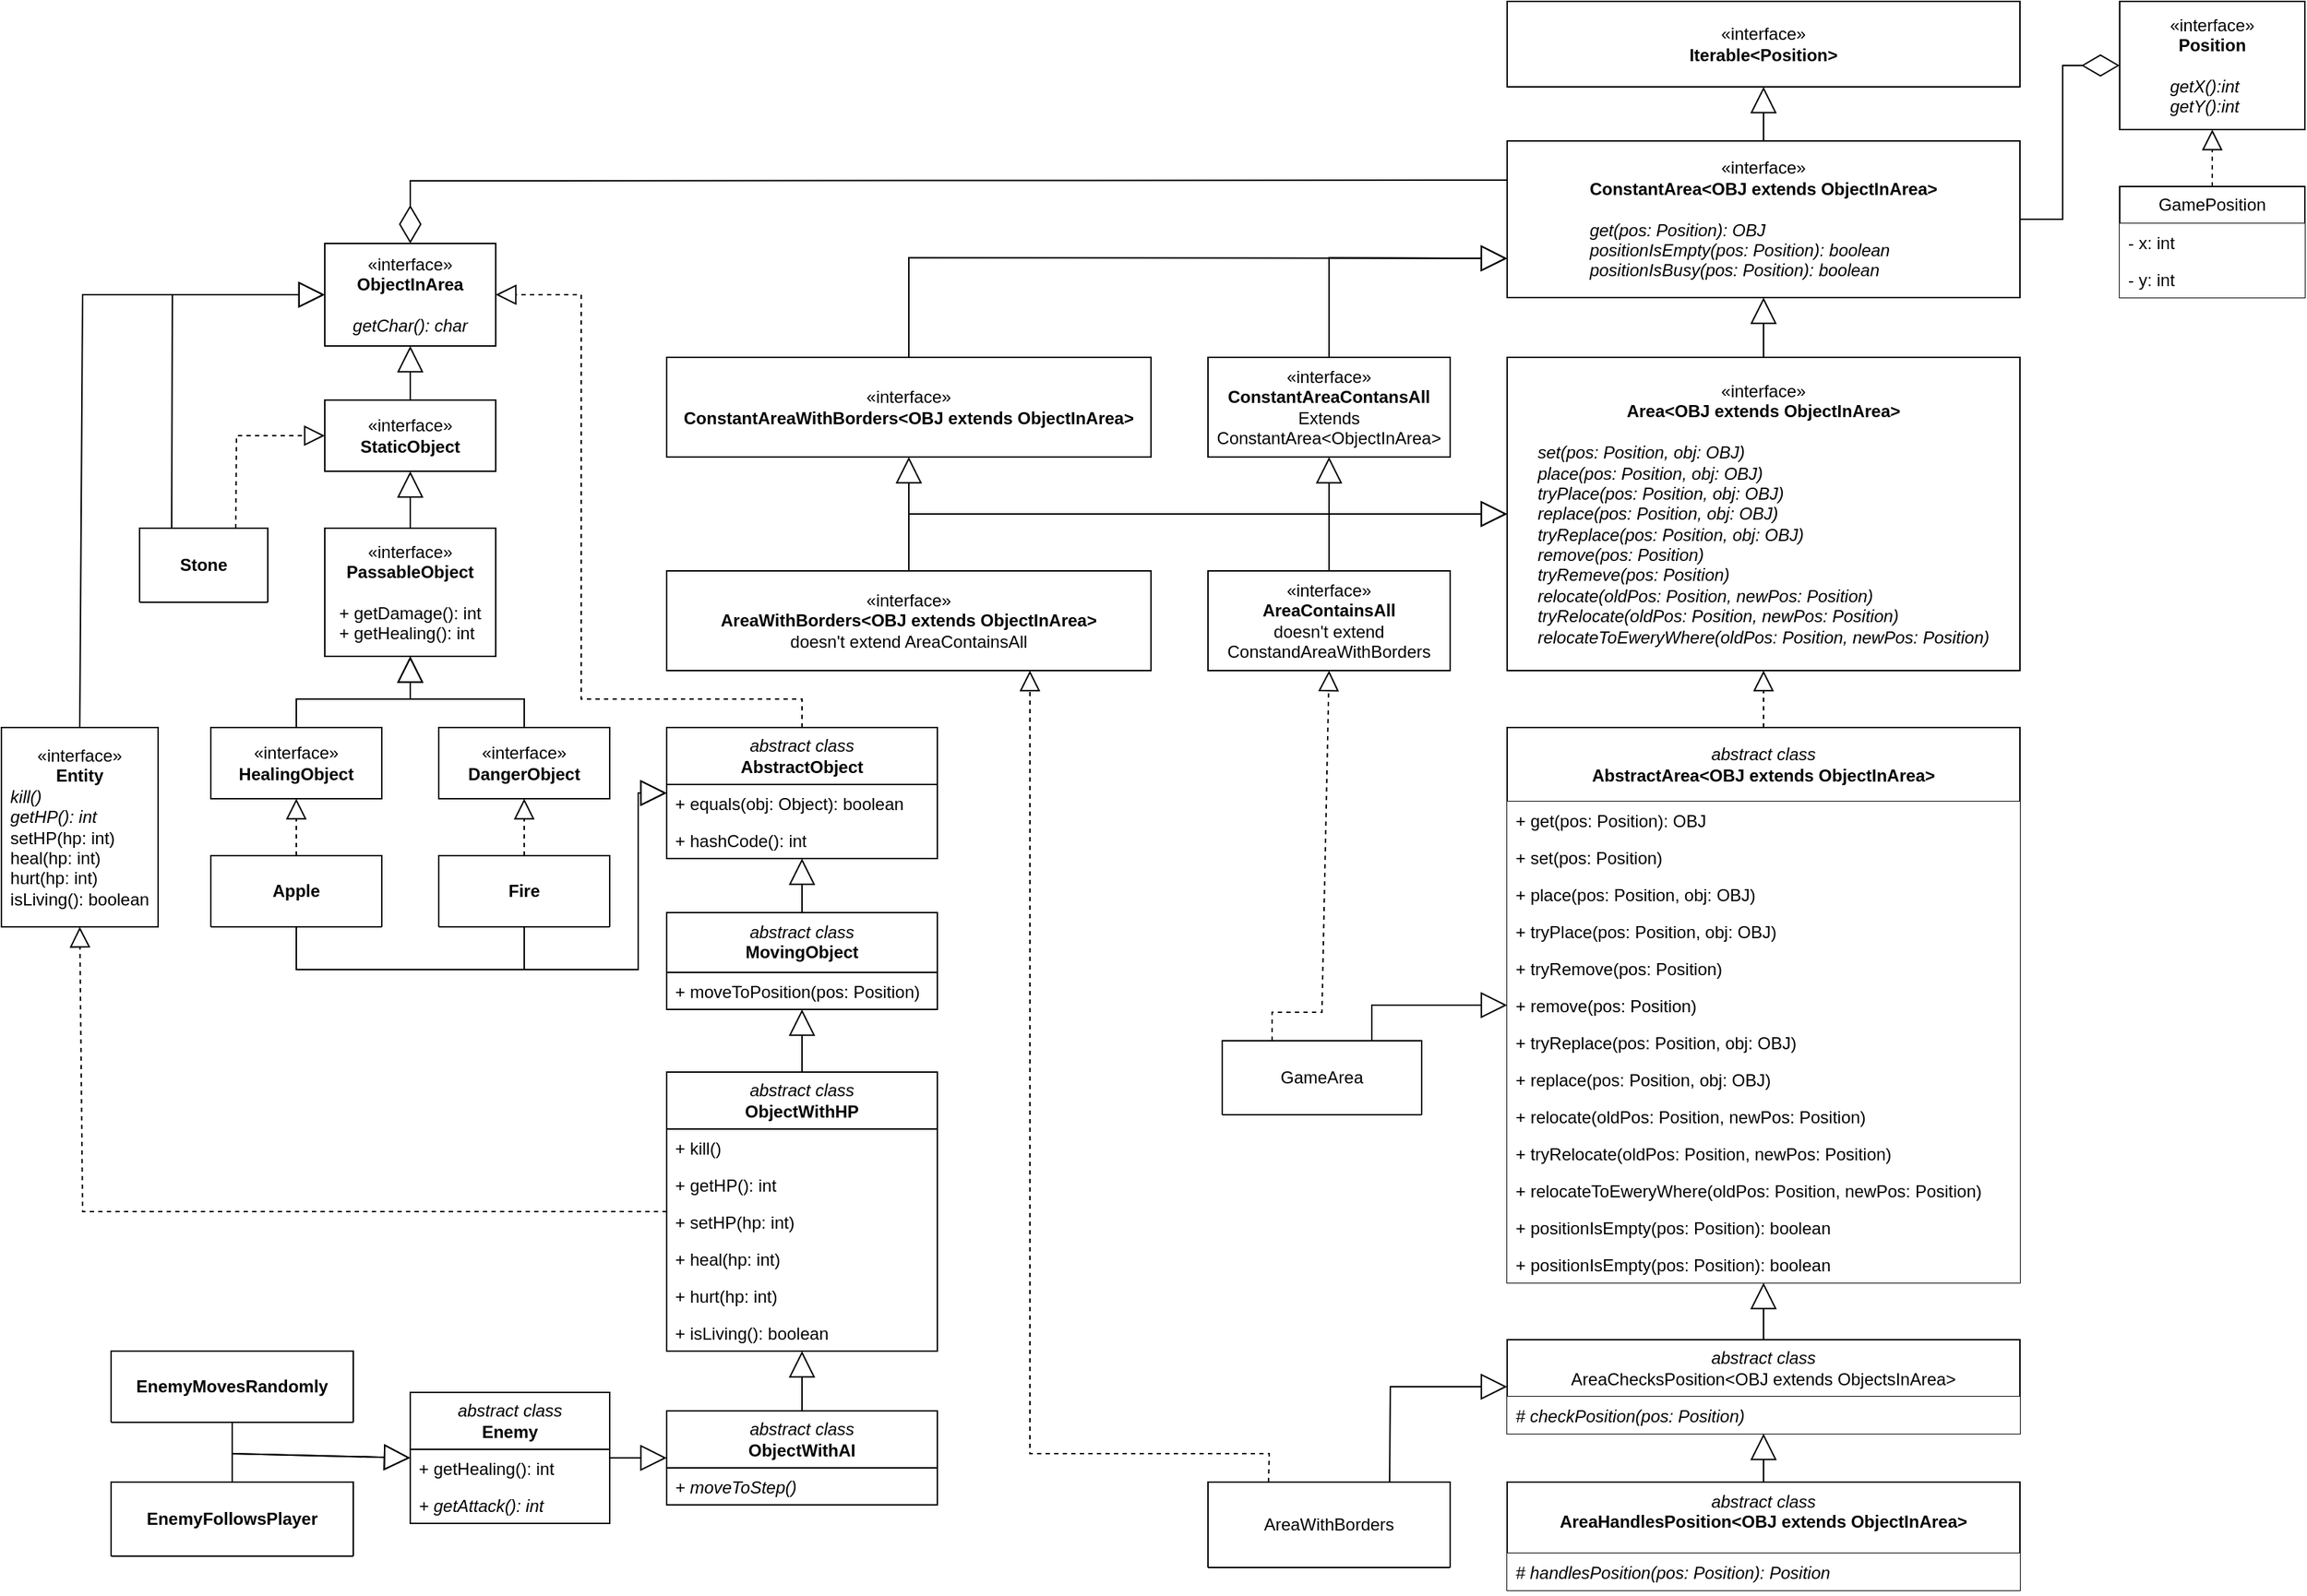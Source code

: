 <mxfile version="24.2.7" type="device">
  <diagram id="C5RBs43oDa-KdzZeNtuy" name="Page-1">
    <mxGraphModel dx="2765" dy="1122" grid="1" gridSize="10" guides="1" tooltips="1" connect="1" arrows="1" fold="1" page="1" pageScale="1" pageWidth="827" pageHeight="1169" math="0" shadow="0">
      <root>
        <mxCell id="WIyWlLk6GJQsqaUBKTNV-0" />
        <mxCell id="WIyWlLk6GJQsqaUBKTNV-1" parent="WIyWlLk6GJQsqaUBKTNV-0" />
        <mxCell id="hQngMnyWvIp1G6kRzxm6-0" value="«interface»&lt;br&gt;&lt;b&gt;Iterable&amp;lt;Position&lt;/b&gt;&lt;b style=&quot;background-color: initial;&quot;&gt;&amp;gt;&lt;/b&gt;" style="html=1;whiteSpace=wrap;rounded=0;glass=0;shadow=0;" parent="WIyWlLk6GJQsqaUBKTNV-1" vertex="1">
          <mxGeometry x="230" y="40" width="360" height="60" as="geometry" />
        </mxCell>
        <mxCell id="hQngMnyWvIp1G6kRzxm6-1" value="«interface»&lt;br&gt;&lt;b&gt;Position&lt;/b&gt;&lt;div&gt;&lt;i style=&quot;&quot;&gt;&lt;br&gt;&lt;/i&gt;&lt;div style=&quot;text-align: left;&quot;&gt;&lt;i&gt;getX():int&lt;/i&gt;&lt;/div&gt;&lt;div style=&quot;text-align: left;&quot;&gt;&lt;i&gt;getY():int&lt;/i&gt;&lt;/div&gt;&lt;/div&gt;" style="html=1;whiteSpace=wrap;" parent="WIyWlLk6GJQsqaUBKTNV-1" vertex="1">
          <mxGeometry x="660" y="40" width="130" height="90" as="geometry" />
        </mxCell>
        <mxCell id="hQngMnyWvIp1G6kRzxm6-3" value="«interface»&lt;br&gt;&lt;b&gt;ConstantArea&amp;lt;OBJ extends ObjectInArea&lt;/b&gt;&lt;b style=&quot;background-color: initial;&quot;&gt;&amp;gt;&lt;/b&gt;&lt;div&gt;&lt;b style=&quot;background-color: initial;&quot;&gt;&lt;br&gt;&lt;/b&gt;&lt;/div&gt;&lt;div style=&quot;text-align: left;&quot;&gt;&lt;span style=&quot;background-color: initial;&quot;&gt;&lt;i&gt;get(pos: Position): OBJ&lt;/i&gt;&lt;/span&gt;&lt;/div&gt;&lt;div style=&quot;text-align: left;&quot;&gt;&lt;span style=&quot;background-color: initial;&quot;&gt;&lt;i&gt;positionIsEmpty(pos: Position): boolean&lt;/i&gt;&lt;/span&gt;&lt;/div&gt;&lt;div style=&quot;text-align: left;&quot;&gt;&lt;span style=&quot;background-color: initial;&quot;&gt;&lt;i&gt;positionIsBusy(pos: Position): boolean&lt;/i&gt;&lt;/span&gt;&lt;br&gt;&lt;/div&gt;" style="html=1;whiteSpace=wrap;" parent="WIyWlLk6GJQsqaUBKTNV-1" vertex="1">
          <mxGeometry x="230" y="138" width="360" height="110" as="geometry" />
        </mxCell>
        <mxCell id="A1epkwrw8lpJpmuVomXl-7" value="" style="endArrow=block;endSize=16;endFill=0;html=1;rounded=0;entryX=0.5;entryY=1;entryDx=0;entryDy=0;exitX=0.5;exitY=0;exitDx=0;exitDy=0;" parent="WIyWlLk6GJQsqaUBKTNV-1" source="hQngMnyWvIp1G6kRzxm6-3" target="hQngMnyWvIp1G6kRzxm6-0" edge="1">
          <mxGeometry x="1" y="-726" width="160" relative="1" as="geometry">
            <mxPoint x="40" y="320" as="sourcePoint" />
            <mxPoint x="200" y="320" as="targetPoint" />
            <mxPoint x="-16" y="-150" as="offset" />
          </mxGeometry>
        </mxCell>
        <mxCell id="A1epkwrw8lpJpmuVomXl-10" value="" style="ellipse;whiteSpace=wrap;html=1;align=center;aspect=fixed;fillColor=none;strokeColor=none;resizable=0;perimeter=centerPerimeter;rotatable=0;allowArrows=0;points=[];outlineConnect=1;" parent="WIyWlLk6GJQsqaUBKTNV-1" vertex="1">
          <mxGeometry x="500" y="460" width="10" height="10" as="geometry" />
        </mxCell>
        <mxCell id="wfJNQ36MljdzJrXeHkmz-4" value="«interface»&lt;br&gt;&lt;b&gt;Area&amp;lt;OBJ extends ObjectInArea&amp;gt;&lt;/b&gt;&lt;div&gt;&lt;i&gt;&lt;br&gt;&lt;/i&gt;&lt;/div&gt;&lt;div style=&quot;text-align: left;&quot;&gt;&lt;i&gt;set(pos: Position, obj: OBJ)&lt;/i&gt;&lt;/div&gt;&lt;div style=&quot;text-align: left;&quot;&gt;&lt;i&gt;place(pos: Position, obj: OBJ)&lt;/i&gt;&lt;/div&gt;&lt;div style=&quot;text-align: left;&quot;&gt;&lt;i&gt;tryPlace(pos: Position, obj: OBJ)&lt;/i&gt;&lt;/div&gt;&lt;div style=&quot;text-align: left;&quot;&gt;&lt;i&gt;replace(pos: Position, obj: OBJ)&lt;/i&gt;&lt;/div&gt;&lt;div style=&quot;text-align: left;&quot;&gt;&lt;i&gt;tryReplace(pos: Position, obj: OBJ)&lt;/i&gt;&lt;/div&gt;&lt;div style=&quot;text-align: left;&quot;&gt;&lt;i&gt;remove(pos: Position)&lt;/i&gt;&lt;/div&gt;&lt;div style=&quot;text-align: left;&quot;&gt;&lt;i&gt;tryRemeve(pos: Position)&lt;/i&gt;&lt;/div&gt;&lt;div style=&quot;text-align: left;&quot;&gt;&lt;i&gt;relocate(oldPos: Position, newPos: Position)&lt;/i&gt;&lt;/div&gt;&lt;div style=&quot;text-align: left;&quot;&gt;&lt;i&gt;tryRelocate(oldPos: Position, newPos: Position)&lt;/i&gt;&lt;/div&gt;&lt;div style=&quot;text-align: left;&quot;&gt;&lt;i&gt;relocateToEweryWhere(oldPos: Position, newPos: Position)&lt;/i&gt;&lt;/div&gt;" style="html=1;whiteSpace=wrap;" parent="WIyWlLk6GJQsqaUBKTNV-1" vertex="1">
          <mxGeometry x="230" y="290" width="360" height="220" as="geometry" />
        </mxCell>
        <mxCell id="wfJNQ36MljdzJrXeHkmz-8" value="" style="endArrow=block;endSize=16;endFill=0;html=1;rounded=0;entryX=0.5;entryY=1;entryDx=0;entryDy=0;exitX=0.5;exitY=0;exitDx=0;exitDy=0;" parent="WIyWlLk6GJQsqaUBKTNV-1" source="wfJNQ36MljdzJrXeHkmz-4" target="hQngMnyWvIp1G6kRzxm6-3" edge="1">
          <mxGeometry x="-0.125" y="70" width="160" relative="1" as="geometry">
            <mxPoint x="390" y="240" as="sourcePoint" />
            <mxPoint x="650" y="260" as="targetPoint" />
            <Array as="points" />
            <mxPoint as="offset" />
          </mxGeometry>
        </mxCell>
        <mxCell id="wfJNQ36MljdzJrXeHkmz-26" value="&lt;div&gt;&lt;i&gt;abstract class&lt;/i&gt;&lt;/div&gt;&lt;b&gt;AbstractArea&amp;lt;OBJ extends ObjectInArea&amp;gt;&lt;/b&gt;" style="swimlane;fontStyle=0;childLayout=stackLayout;horizontal=1;startSize=52;fillColor=default;horizontalStack=0;resizeParent=1;resizeParentMax=0;resizeLast=0;collapsible=1;marginBottom=0;whiteSpace=wrap;html=1;" parent="WIyWlLk6GJQsqaUBKTNV-1" vertex="1">
          <mxGeometry x="230" y="550" width="360" height="390" as="geometry">
            <mxRectangle x="40" y="540" width="280" height="30" as="alternateBounds" />
          </mxGeometry>
        </mxCell>
        <mxCell id="-R_YljXbn4gXeZBOSj7D-22" value="+ get(pos: Position): OBJ" style="text;strokeColor=none;fillColor=default;align=left;verticalAlign=top;spacingLeft=4;spacingRight=4;overflow=hidden;rotatable=0;points=[[0,0.5],[1,0.5]];portConstraint=eastwest;whiteSpace=wrap;html=1;" parent="wfJNQ36MljdzJrXeHkmz-26" vertex="1">
          <mxGeometry y="52" width="360" height="26" as="geometry" />
        </mxCell>
        <mxCell id="-R_YljXbn4gXeZBOSj7D-19" value="+ set(pos: Position)" style="text;strokeColor=none;fillColor=default;align=left;verticalAlign=top;spacingLeft=4;spacingRight=4;overflow=hidden;rotatable=0;points=[[0,0.5],[1,0.5]];portConstraint=eastwest;whiteSpace=wrap;html=1;" parent="wfJNQ36MljdzJrXeHkmz-26" vertex="1">
          <mxGeometry y="78" width="360" height="26" as="geometry" />
        </mxCell>
        <mxCell id="-R_YljXbn4gXeZBOSj7D-18" value="+ place(pos: Position, obj: OBJ)" style="text;strokeColor=none;fillColor=default;align=left;verticalAlign=top;spacingLeft=4;spacingRight=4;overflow=hidden;rotatable=0;points=[[0,0.5],[1,0.5]];portConstraint=eastwest;whiteSpace=wrap;html=1;" parent="wfJNQ36MljdzJrXeHkmz-26" vertex="1">
          <mxGeometry y="104" width="360" height="26" as="geometry" />
        </mxCell>
        <mxCell id="-R_YljXbn4gXeZBOSj7D-17" value="+ tryPlace(pos: Position, obj: OBJ)" style="text;strokeColor=none;fillColor=default;align=left;verticalAlign=top;spacingLeft=4;spacingRight=4;overflow=hidden;rotatable=0;points=[[0,0.5],[1,0.5]];portConstraint=eastwest;whiteSpace=wrap;html=1;" parent="wfJNQ36MljdzJrXeHkmz-26" vertex="1">
          <mxGeometry y="130" width="360" height="26" as="geometry" />
        </mxCell>
        <mxCell id="-R_YljXbn4gXeZBOSj7D-13" value="+ tryRemove(pos: Position)" style="text;strokeColor=none;fillColor=default;align=left;verticalAlign=top;spacingLeft=4;spacingRight=4;overflow=hidden;rotatable=0;points=[[0,0.5],[1,0.5]];portConstraint=eastwest;whiteSpace=wrap;html=1;" parent="wfJNQ36MljdzJrXeHkmz-26" vertex="1">
          <mxGeometry y="156" width="360" height="26" as="geometry" />
        </mxCell>
        <mxCell id="-R_YljXbn4gXeZBOSj7D-14" value="+ remove(pos: Position)" style="text;strokeColor=none;fillColor=default;align=left;verticalAlign=top;spacingLeft=4;spacingRight=4;overflow=hidden;rotatable=0;points=[[0,0.5],[1,0.5]];portConstraint=eastwest;whiteSpace=wrap;html=1;" parent="wfJNQ36MljdzJrXeHkmz-26" vertex="1">
          <mxGeometry y="182" width="360" height="26" as="geometry" />
        </mxCell>
        <mxCell id="-R_YljXbn4gXeZBOSj7D-15" value="+ tryReplace(pos: Position, obj: OBJ)" style="text;strokeColor=none;fillColor=default;align=left;verticalAlign=top;spacingLeft=4;spacingRight=4;overflow=hidden;rotatable=0;points=[[0,0.5],[1,0.5]];portConstraint=eastwest;whiteSpace=wrap;html=1;" parent="wfJNQ36MljdzJrXeHkmz-26" vertex="1">
          <mxGeometry y="208" width="360" height="26" as="geometry" />
        </mxCell>
        <mxCell id="-R_YljXbn4gXeZBOSj7D-16" value="+ replace(pos: Position, obj: OBJ)" style="text;strokeColor=none;fillColor=default;align=left;verticalAlign=top;spacingLeft=4;spacingRight=4;overflow=hidden;rotatable=0;points=[[0,0.5],[1,0.5]];portConstraint=eastwest;whiteSpace=wrap;html=1;" parent="wfJNQ36MljdzJrXeHkmz-26" vertex="1">
          <mxGeometry y="234" width="360" height="26" as="geometry" />
        </mxCell>
        <mxCell id="-R_YljXbn4gXeZBOSj7D-2" value="+ relocate(oldPos: Position, newPos: Position)" style="text;strokeColor=none;fillColor=default;align=left;verticalAlign=top;spacingLeft=4;spacingRight=4;overflow=hidden;rotatable=0;points=[[0,0.5],[1,0.5]];portConstraint=eastwest;whiteSpace=wrap;html=1;" parent="wfJNQ36MljdzJrXeHkmz-26" vertex="1">
          <mxGeometry y="260" width="360" height="26" as="geometry" />
        </mxCell>
        <mxCell id="-R_YljXbn4gXeZBOSj7D-11" value="+ tryRelocate(oldPos: Position, newPos: Position)" style="text;strokeColor=none;fillColor=default;align=left;verticalAlign=top;spacingLeft=4;spacingRight=4;overflow=hidden;rotatable=0;points=[[0,0.5],[1,0.5]];portConstraint=eastwest;whiteSpace=wrap;html=1;" parent="wfJNQ36MljdzJrXeHkmz-26" vertex="1">
          <mxGeometry y="286" width="360" height="26" as="geometry" />
        </mxCell>
        <mxCell id="-R_YljXbn4gXeZBOSj7D-12" value="+ relocateToEweryWhere(oldPos: Position, newPos: Position)" style="text;strokeColor=none;fillColor=default;align=left;verticalAlign=top;spacingLeft=4;spacingRight=4;overflow=hidden;rotatable=0;points=[[0,0.5],[1,0.5]];portConstraint=eastwest;whiteSpace=wrap;html=1;" parent="wfJNQ36MljdzJrXeHkmz-26" vertex="1">
          <mxGeometry y="312" width="360" height="26" as="geometry" />
        </mxCell>
        <mxCell id="-R_YljXbn4gXeZBOSj7D-20" value="+ positionIsEmpty(pos: Position): boolean" style="text;strokeColor=none;fillColor=default;align=left;verticalAlign=top;spacingLeft=4;spacingRight=4;overflow=hidden;rotatable=0;points=[[0,0.5],[1,0.5]];portConstraint=eastwest;whiteSpace=wrap;html=1;" parent="wfJNQ36MljdzJrXeHkmz-26" vertex="1">
          <mxGeometry y="338" width="360" height="26" as="geometry" />
        </mxCell>
        <mxCell id="-R_YljXbn4gXeZBOSj7D-21" value="+ positionIsEmpty(pos: Position): boolean" style="text;strokeColor=none;fillColor=default;align=left;verticalAlign=top;spacingLeft=4;spacingRight=4;overflow=hidden;rotatable=0;points=[[0,0.5],[1,0.5]];portConstraint=eastwest;whiteSpace=wrap;html=1;" parent="wfJNQ36MljdzJrXeHkmz-26" vertex="1">
          <mxGeometry y="364" width="360" height="26" as="geometry" />
        </mxCell>
        <mxCell id="wfJNQ36MljdzJrXeHkmz-30" value="" style="endArrow=block;dashed=1;endFill=0;endSize=12;html=1;rounded=0;exitX=0.5;exitY=0;exitDx=0;exitDy=0;" parent="WIyWlLk6GJQsqaUBKTNV-1" source="wfJNQ36MljdzJrXeHkmz-26" target="wfJNQ36MljdzJrXeHkmz-4" edge="1">
          <mxGeometry width="160" relative="1" as="geometry">
            <mxPoint x="480" y="430" as="sourcePoint" />
            <mxPoint x="640" y="430" as="targetPoint" />
          </mxGeometry>
        </mxCell>
        <mxCell id="wfJNQ36MljdzJrXeHkmz-38" value="GamePosition" style="swimlane;fontStyle=0;childLayout=stackLayout;horizontal=1;startSize=26;fillColor=default;horizontalStack=0;resizeParent=1;resizeParentMax=0;resizeLast=0;collapsible=1;marginBottom=0;whiteSpace=wrap;html=1;" parent="WIyWlLk6GJQsqaUBKTNV-1" vertex="1">
          <mxGeometry x="660" y="170" width="130" height="78" as="geometry">
            <mxRectangle x="660" y="170" width="120" height="30" as="alternateBounds" />
          </mxGeometry>
        </mxCell>
        <mxCell id="wfJNQ36MljdzJrXeHkmz-39" value="- x: int" style="text;strokeColor=none;fillColor=default;align=left;verticalAlign=top;spacingLeft=4;spacingRight=4;overflow=hidden;rotatable=0;points=[[0,0.5],[1,0.5]];portConstraint=eastwest;whiteSpace=wrap;html=1;" parent="wfJNQ36MljdzJrXeHkmz-38" vertex="1">
          <mxGeometry y="26" width="130" height="26" as="geometry" />
        </mxCell>
        <mxCell id="wfJNQ36MljdzJrXeHkmz-40" value="- y: int" style="text;strokeColor=none;fillColor=default;align=left;verticalAlign=top;spacingLeft=4;spacingRight=4;overflow=hidden;rotatable=0;points=[[0,0.5],[1,0.5]];portConstraint=eastwest;whiteSpace=wrap;html=1;" parent="wfJNQ36MljdzJrXeHkmz-38" vertex="1">
          <mxGeometry y="52" width="130" height="26" as="geometry" />
        </mxCell>
        <mxCell id="wfJNQ36MljdzJrXeHkmz-42" value="" style="endArrow=block;dashed=1;endFill=0;endSize=12;html=1;rounded=0;entryX=0.5;entryY=1;entryDx=0;entryDy=0;exitX=0.5;exitY=0;exitDx=0;exitDy=0;" parent="WIyWlLk6GJQsqaUBKTNV-1" source="wfJNQ36MljdzJrXeHkmz-38" target="hQngMnyWvIp1G6kRzxm6-1" edge="1">
          <mxGeometry width="160" relative="1" as="geometry">
            <mxPoint x="480" y="330" as="sourcePoint" />
            <mxPoint x="640" y="320" as="targetPoint" />
          </mxGeometry>
        </mxCell>
        <mxCell id="wfJNQ36MljdzJrXeHkmz-43" value="«interface»&lt;br&gt;&lt;b&gt;ConstantAreaContansAll&lt;/b&gt;&lt;div&gt;Extends ConstantArea&amp;lt;ObjectInArea&amp;gt;&lt;/div&gt;" style="html=1;whiteSpace=wrap;" parent="WIyWlLk6GJQsqaUBKTNV-1" vertex="1">
          <mxGeometry x="20" y="290" width="170" height="70" as="geometry" />
        </mxCell>
        <mxCell id="wfJNQ36MljdzJrXeHkmz-44" value="" style="endArrow=block;endSize=16;endFill=0;html=1;rounded=0;exitX=0.5;exitY=0;exitDx=0;exitDy=0;entryX=0;entryY=0.75;entryDx=0;entryDy=0;" parent="WIyWlLk6GJQsqaUBKTNV-1" source="wfJNQ36MljdzJrXeHkmz-43" target="hQngMnyWvIp1G6kRzxm6-3" edge="1">
          <mxGeometry x="-1" y="-50" width="160" relative="1" as="geometry">
            <mxPoint x="160" y="350" as="sourcePoint" />
            <mxPoint x="320" y="350" as="targetPoint" />
            <Array as="points">
              <mxPoint x="105" y="220" />
            </Array>
            <mxPoint as="offset" />
          </mxGeometry>
        </mxCell>
        <mxCell id="wfJNQ36MljdzJrXeHkmz-47" value="«interface»&lt;br&gt;&lt;b&gt;AreaContainsAll&lt;/b&gt;&lt;div&gt;doesn&#39;t extend ConstandAreaWithBorders&lt;/div&gt;" style="html=1;whiteSpace=wrap;" parent="WIyWlLk6GJQsqaUBKTNV-1" vertex="1">
          <mxGeometry x="20" y="440" width="170" height="70" as="geometry" />
        </mxCell>
        <mxCell id="wfJNQ36MljdzJrXeHkmz-52" value="" style="endArrow=block;endSize=16;endFill=0;html=1;rounded=0;exitX=0.5;exitY=0;exitDx=0;exitDy=0;entryX=0.5;entryY=1;entryDx=0;entryDy=0;" parent="WIyWlLk6GJQsqaUBKTNV-1" source="wfJNQ36MljdzJrXeHkmz-47" target="wfJNQ36MljdzJrXeHkmz-43" edge="1">
          <mxGeometry width="160" relative="1" as="geometry">
            <mxPoint x="160" y="270" as="sourcePoint" />
            <mxPoint x="320" y="270" as="targetPoint" />
          </mxGeometry>
        </mxCell>
        <mxCell id="fP4wYTiddwTJmMedV525-0" value="«interface»&lt;div&gt;&lt;b&gt;ConstantAreaWithBorders&amp;lt;OBJ extends ObjectInArea&amp;gt;&lt;/b&gt;&lt;/div&gt;" style="html=1;whiteSpace=wrap;" parent="WIyWlLk6GJQsqaUBKTNV-1" vertex="1">
          <mxGeometry x="-360" y="290" width="340" height="70" as="geometry" />
        </mxCell>
        <mxCell id="fP4wYTiddwTJmMedV525-1" value="«interface»&lt;br&gt;&lt;b&gt;AreaWithBorders&amp;lt;OBJ extends ObjectInArea&amp;gt;&lt;/b&gt;&lt;div&gt;doesn&#39;t extend AreaContainsAll&lt;/div&gt;" style="html=1;whiteSpace=wrap;" parent="WIyWlLk6GJQsqaUBKTNV-1" vertex="1">
          <mxGeometry x="-360" y="440" width="340" height="70" as="geometry" />
        </mxCell>
        <mxCell id="fP4wYTiddwTJmMedV525-2" value="" style="endArrow=block;endSize=16;endFill=0;html=1;rounded=0;exitX=0.5;exitY=0;exitDx=0;exitDy=0;entryX=0;entryY=0.75;entryDx=0;entryDy=0;" parent="WIyWlLk6GJQsqaUBKTNV-1" source="fP4wYTiddwTJmMedV525-0" target="hQngMnyWvIp1G6kRzxm6-3" edge="1">
          <mxGeometry width="160" relative="1" as="geometry">
            <mxPoint x="-120" y="220" as="sourcePoint" />
            <mxPoint x="90" y="160" as="targetPoint" />
            <Array as="points">
              <mxPoint x="-190" y="220" />
            </Array>
          </mxGeometry>
        </mxCell>
        <mxCell id="fP4wYTiddwTJmMedV525-4" value="" style="endArrow=block;endSize=16;endFill=0;html=1;rounded=0;exitX=0.5;exitY=0;exitDx=0;exitDy=0;entryX=0.5;entryY=1;entryDx=0;entryDy=0;" parent="WIyWlLk6GJQsqaUBKTNV-1" source="fP4wYTiddwTJmMedV525-1" target="fP4wYTiddwTJmMedV525-0" edge="1">
          <mxGeometry width="160" relative="1" as="geometry">
            <mxPoint x="-50" y="470" as="sourcePoint" />
            <mxPoint x="110" y="470" as="targetPoint" />
          </mxGeometry>
        </mxCell>
        <mxCell id="fP4wYTiddwTJmMedV525-7" value="" style="endArrow=block;endSize=16;endFill=0;html=1;rounded=0;exitX=0.5;exitY=0;exitDx=0;exitDy=0;entryX=0;entryY=0.5;entryDx=0;entryDy=0;" parent="WIyWlLk6GJQsqaUBKTNV-1" source="fP4wYTiddwTJmMedV525-1" target="wfJNQ36MljdzJrXeHkmz-4" edge="1">
          <mxGeometry width="160" relative="1" as="geometry">
            <mxPoint x="-20" y="540" as="sourcePoint" />
            <mxPoint x="140" y="540" as="targetPoint" />
            <Array as="points">
              <mxPoint x="-190" y="400" />
              <mxPoint x="110" y="400" />
            </Array>
          </mxGeometry>
        </mxCell>
        <mxCell id="fP4wYTiddwTJmMedV525-8" value="" style="endArrow=block;endSize=16;endFill=0;html=1;rounded=0;exitX=0.5;exitY=0;exitDx=0;exitDy=0;entryX=0;entryY=0.5;entryDx=0;entryDy=0;" parent="WIyWlLk6GJQsqaUBKTNV-1" source="wfJNQ36MljdzJrXeHkmz-47" target="wfJNQ36MljdzJrXeHkmz-4" edge="1">
          <mxGeometry width="160" relative="1" as="geometry">
            <mxPoint x="-130" y="540" as="sourcePoint" />
            <mxPoint x="30" y="540" as="targetPoint" />
            <Array as="points">
              <mxPoint x="105" y="400" />
            </Array>
          </mxGeometry>
        </mxCell>
        <mxCell id="fP4wYTiddwTJmMedV525-9" value="&lt;div&gt;&lt;i&gt;abstract class&lt;/i&gt;&lt;/div&gt;AreaChecksPosition&amp;lt;OBJ extends ObjectsInArea&amp;gt;" style="swimlane;fontStyle=0;childLayout=stackLayout;horizontal=1;startSize=40;fillColor=default;horizontalStack=0;resizeParent=1;resizeParentMax=0;resizeLast=0;collapsible=1;marginBottom=0;whiteSpace=wrap;html=1;" parent="WIyWlLk6GJQsqaUBKTNV-1" vertex="1">
          <mxGeometry x="230" y="980" width="360" height="66" as="geometry" />
        </mxCell>
        <mxCell id="fP4wYTiddwTJmMedV525-10" value="&lt;i&gt;# checkPosition(pos: Position)&lt;/i&gt;" style="text;strokeColor=none;fillColor=default;align=left;verticalAlign=top;spacingLeft=4;spacingRight=4;overflow=hidden;rotatable=0;points=[[0,0.5],[1,0.5]];portConstraint=eastwest;whiteSpace=wrap;html=1;" parent="fP4wYTiddwTJmMedV525-9" vertex="1">
          <mxGeometry y="40" width="360" height="26" as="geometry" />
        </mxCell>
        <mxCell id="fP4wYTiddwTJmMedV525-13" value="&lt;i style=&quot;font-weight: normal;&quot;&gt;abstract class&lt;/i&gt;&lt;div&gt;AreaHandlesPosition&amp;lt;OBJ extends ObjectInArea&amp;gt;&lt;/div&gt;" style="swimlane;fontStyle=1;align=center;verticalAlign=top;childLayout=stackLayout;horizontal=1;startSize=50;horizontalStack=0;resizeParent=1;resizeParentMax=0;resizeLast=0;collapsible=1;marginBottom=0;whiteSpace=wrap;html=1;fillColor=default;" parent="WIyWlLk6GJQsqaUBKTNV-1" vertex="1">
          <mxGeometry x="230" y="1080" width="360" height="76" as="geometry" />
        </mxCell>
        <mxCell id="fP4wYTiddwTJmMedV525-18" value="&lt;i&gt;# handlesPosition(pos: Position): Position&lt;/i&gt;" style="text;strokeColor=none;fillColor=default;align=left;verticalAlign=top;spacingLeft=4;spacingRight=4;overflow=hidden;rotatable=0;points=[[0,0.5],[1,0.5]];portConstraint=eastwest;whiteSpace=wrap;html=1;" parent="fP4wYTiddwTJmMedV525-13" vertex="1">
          <mxGeometry y="50" width="360" height="26" as="geometry" />
        </mxCell>
        <mxCell id="-R_YljXbn4gXeZBOSj7D-0" value="" style="endArrow=block;endSize=16;endFill=0;html=1;rounded=0;exitX=0.5;exitY=0;exitDx=0;exitDy=0;entryX=0.5;entryY=1;entryDx=0;entryDy=0;" parent="WIyWlLk6GJQsqaUBKTNV-1" source="fP4wYTiddwTJmMedV525-9" target="wfJNQ36MljdzJrXeHkmz-26" edge="1">
          <mxGeometry width="160" relative="1" as="geometry">
            <mxPoint x="180" y="640" as="sourcePoint" />
            <mxPoint x="340" y="640" as="targetPoint" />
            <mxPoint as="offset" />
          </mxGeometry>
        </mxCell>
        <mxCell id="-R_YljXbn4gXeZBOSj7D-1" value="" style="endArrow=block;endSize=16;endFill=0;html=1;rounded=0;exitX=0.5;exitY=0;exitDx=0;exitDy=0;entryX=0.5;entryY=1;entryDx=0;entryDy=0;" parent="WIyWlLk6GJQsqaUBKTNV-1" source="fP4wYTiddwTJmMedV525-13" target="fP4wYTiddwTJmMedV525-9" edge="1">
          <mxGeometry width="160" relative="1" as="geometry">
            <mxPoint x="180" y="640" as="sourcePoint" />
            <mxPoint x="400" y="740" as="targetPoint" />
          </mxGeometry>
        </mxCell>
        <mxCell id="-R_YljXbn4gXeZBOSj7D-23" value="AreaWithBorders" style="swimlane;fontStyle=0;childLayout=stackLayout;horizontal=1;startSize=60;fillColor=default;horizontalStack=0;resizeParent=1;resizeParentMax=0;resizeLast=0;collapsible=1;marginBottom=0;whiteSpace=wrap;html=1;" parent="WIyWlLk6GJQsqaUBKTNV-1" vertex="1">
          <mxGeometry x="20" y="1080" width="170" height="60" as="geometry" />
        </mxCell>
        <mxCell id="-R_YljXbn4gXeZBOSj7D-29" value="" style="endArrow=block;endSize=16;endFill=0;html=1;rounded=0;entryX=0;entryY=0.5;entryDx=0;entryDy=0;exitX=0.75;exitY=0;exitDx=0;exitDy=0;" parent="WIyWlLk6GJQsqaUBKTNV-1" source="-R_YljXbn4gXeZBOSj7D-23" target="fP4wYTiddwTJmMedV525-9" edge="1">
          <mxGeometry width="160" relative="1" as="geometry">
            <mxPoint x="50" y="980" as="sourcePoint" />
            <mxPoint x="210" y="980" as="targetPoint" />
            <Array as="points">
              <mxPoint x="148" y="1013" />
            </Array>
          </mxGeometry>
        </mxCell>
        <mxCell id="-R_YljXbn4gXeZBOSj7D-34" value="«interface»&lt;br&gt;&lt;b&gt;ObjectInArea&lt;/b&gt;&lt;div&gt;&lt;b&gt;&lt;br&gt;&lt;/b&gt;&lt;div style=&quot;text-align: left;&quot;&gt;&lt;i&gt;getChar(): char&lt;/i&gt;&lt;/div&gt;&lt;/div&gt;" style="html=1;whiteSpace=wrap;" parent="WIyWlLk6GJQsqaUBKTNV-1" vertex="1">
          <mxGeometry x="-600" y="210" width="120" height="72" as="geometry" />
        </mxCell>
        <mxCell id="CQrB63FZySUI0mPkbTC3-1" value="«interface»&lt;br&gt;&lt;b&gt;PassableObject&lt;/b&gt;&lt;div&gt;&lt;b&gt;&lt;br&gt;&lt;/b&gt;&lt;/div&gt;&lt;div style=&quot;text-align: left;&quot;&gt;+ getDamage(): int&lt;/div&gt;&lt;div style=&quot;text-align: left;&quot;&gt;+ getHealing(): int&lt;/div&gt;" style="html=1;whiteSpace=wrap;" parent="WIyWlLk6GJQsqaUBKTNV-1" vertex="1">
          <mxGeometry x="-600" y="410" width="120" height="90" as="geometry" />
        </mxCell>
        <mxCell id="CQrB63FZySUI0mPkbTC3-2" value="" style="endArrow=block;endSize=16;endFill=0;html=1;rounded=0;exitX=0.5;exitY=0;exitDx=0;exitDy=0;entryX=0.5;entryY=1;entryDx=0;entryDy=0;" parent="WIyWlLk6GJQsqaUBKTNV-1" source="CQrB63FZySUI0mPkbTC3-1" target="CQrB63FZySUI0mPkbTC3-4" edge="1">
          <mxGeometry width="160" relative="1" as="geometry">
            <mxPoint x="-410" y="460" as="sourcePoint" />
            <mxPoint x="-250" y="460" as="targetPoint" />
          </mxGeometry>
        </mxCell>
        <mxCell id="CQrB63FZySUI0mPkbTC3-4" value="«interface»&lt;br&gt;&lt;b&gt;StaticObject&lt;/b&gt;" style="html=1;whiteSpace=wrap;" parent="WIyWlLk6GJQsqaUBKTNV-1" vertex="1">
          <mxGeometry x="-600" y="320" width="120" height="50" as="geometry" />
        </mxCell>
        <mxCell id="CQrB63FZySUI0mPkbTC3-5" value="" style="endArrow=block;endSize=16;endFill=0;html=1;rounded=0;exitX=0.5;exitY=0;exitDx=0;exitDy=0;entryX=0.5;entryY=1;entryDx=0;entryDy=0;" parent="WIyWlLk6GJQsqaUBKTNV-1" source="CQrB63FZySUI0mPkbTC3-4" target="-R_YljXbn4gXeZBOSj7D-34" edge="1">
          <mxGeometry width="160" relative="1" as="geometry">
            <mxPoint x="-410" y="460" as="sourcePoint" />
            <mxPoint x="-250" y="460" as="targetPoint" />
          </mxGeometry>
        </mxCell>
        <mxCell id="CQrB63FZySUI0mPkbTC3-6" value="«interface»&lt;div&gt;&lt;b&gt;DangerObject&lt;/b&gt;&lt;/div&gt;" style="html=1;whiteSpace=wrap;" parent="WIyWlLk6GJQsqaUBKTNV-1" vertex="1">
          <mxGeometry x="-520" y="550" width="120" height="50" as="geometry" />
        </mxCell>
        <mxCell id="CQrB63FZySUI0mPkbTC3-7" value="«interface»&lt;br&gt;&lt;b&gt;HealingObject&lt;/b&gt;" style="html=1;whiteSpace=wrap;" parent="WIyWlLk6GJQsqaUBKTNV-1" vertex="1">
          <mxGeometry x="-680" y="550" width="120" height="50" as="geometry" />
        </mxCell>
        <mxCell id="CQrB63FZySUI0mPkbTC3-9" value="" style="endArrow=block;endSize=16;endFill=0;html=1;rounded=0;exitX=0.5;exitY=0;exitDx=0;exitDy=0;entryX=0.5;entryY=1;entryDx=0;entryDy=0;" parent="WIyWlLk6GJQsqaUBKTNV-1" source="CQrB63FZySUI0mPkbTC3-7" target="CQrB63FZySUI0mPkbTC3-1" edge="1">
          <mxGeometry width="160" relative="1" as="geometry">
            <mxPoint x="-690" y="380" as="sourcePoint" />
            <mxPoint x="-530" y="380" as="targetPoint" />
            <Array as="points">
              <mxPoint x="-620" y="530" />
              <mxPoint x="-540" y="530" />
            </Array>
          </mxGeometry>
        </mxCell>
        <mxCell id="CQrB63FZySUI0mPkbTC3-12" value="" style="endArrow=block;endSize=16;endFill=0;html=1;rounded=0;entryX=0.5;entryY=1;entryDx=0;entryDy=0;exitX=0.5;exitY=0;exitDx=0;exitDy=0;" parent="WIyWlLk6GJQsqaUBKTNV-1" source="CQrB63FZySUI0mPkbTC3-6" target="CQrB63FZySUI0mPkbTC3-1" edge="1">
          <mxGeometry width="160" relative="1" as="geometry">
            <mxPoint x="-690" y="380" as="sourcePoint" />
            <mxPoint x="-530" y="380" as="targetPoint" />
            <Array as="points">
              <mxPoint x="-460" y="530" />
              <mxPoint x="-540" y="530" />
            </Array>
          </mxGeometry>
        </mxCell>
        <mxCell id="CQrB63FZySUI0mPkbTC3-13" value="&lt;b&gt;Apple&lt;/b&gt;" style="swimlane;fontStyle=0;childLayout=stackLayout;horizontal=1;startSize=52;fillColor=default;horizontalStack=0;resizeParent=1;resizeParentMax=0;resizeLast=0;collapsible=1;marginBottom=0;whiteSpace=wrap;html=1;" parent="WIyWlLk6GJQsqaUBKTNV-1" vertex="1">
          <mxGeometry x="-680" y="640" width="120" height="50" as="geometry" />
        </mxCell>
        <mxCell id="CQrB63FZySUI0mPkbTC3-17" value="&lt;b&gt;Fire&lt;/b&gt;" style="swimlane;fontStyle=0;childLayout=stackLayout;horizontal=1;startSize=52;fillColor=default;horizontalStack=0;resizeParent=1;resizeParentMax=0;resizeLast=0;collapsible=1;marginBottom=0;whiteSpace=wrap;html=1;" parent="WIyWlLk6GJQsqaUBKTNV-1" vertex="1">
          <mxGeometry x="-520" y="640" width="120" height="50" as="geometry" />
        </mxCell>
        <mxCell id="CQrB63FZySUI0mPkbTC3-21" value="" style="endArrow=block;endSize=16;endFill=0;html=1;rounded=0;exitX=0.5;exitY=1;exitDx=0;exitDy=0;entryX=0;entryY=0.5;entryDx=0;entryDy=0;" parent="WIyWlLk6GJQsqaUBKTNV-1" source="CQrB63FZySUI0mPkbTC3-17" target="CQrB63FZySUI0mPkbTC3-23" edge="1">
          <mxGeometry width="160" relative="1" as="geometry">
            <mxPoint x="-600" y="610" as="sourcePoint" />
            <mxPoint x="-420" y="630" as="targetPoint" />
            <Array as="points">
              <mxPoint x="-460" y="720" />
              <mxPoint x="-380" y="720" />
              <mxPoint x="-380" y="596" />
            </Array>
          </mxGeometry>
        </mxCell>
        <mxCell id="CQrB63FZySUI0mPkbTC3-23" value="&lt;i&gt;abstract class&lt;/i&gt;&lt;div&gt;&lt;b&gt;AbstractObject&lt;/b&gt;&lt;/div&gt;" style="swimlane;fontStyle=0;childLayout=stackLayout;horizontal=1;startSize=40;fillColor=none;horizontalStack=0;resizeParent=1;resizeParentMax=0;resizeLast=0;collapsible=1;marginBottom=0;whiteSpace=wrap;html=1;" parent="WIyWlLk6GJQsqaUBKTNV-1" vertex="1">
          <mxGeometry x="-360" y="550" width="190" height="92" as="geometry" />
        </mxCell>
        <mxCell id="CQrB63FZySUI0mPkbTC3-25" value="+ equals(obj: Object): boolean" style="text;strokeColor=none;fillColor=none;align=left;verticalAlign=top;spacingLeft=4;spacingRight=4;overflow=hidden;rotatable=0;points=[[0,0.5],[1,0.5]];portConstraint=eastwest;whiteSpace=wrap;html=1;" parent="CQrB63FZySUI0mPkbTC3-23" vertex="1">
          <mxGeometry y="40" width="190" height="26" as="geometry" />
        </mxCell>
        <mxCell id="CQrB63FZySUI0mPkbTC3-26" value="+ hashCode(): int" style="text;strokeColor=none;fillColor=none;align=left;verticalAlign=top;spacingLeft=4;spacingRight=4;overflow=hidden;rotatable=0;points=[[0,0.5],[1,0.5]];portConstraint=eastwest;whiteSpace=wrap;html=1;" parent="CQrB63FZySUI0mPkbTC3-23" vertex="1">
          <mxGeometry y="66" width="190" height="26" as="geometry" />
        </mxCell>
        <mxCell id="CQrB63FZySUI0mPkbTC3-27" value="" style="endArrow=block;dashed=1;endFill=0;endSize=12;html=1;rounded=0;exitX=0.5;exitY=0;exitDx=0;exitDy=0;" parent="WIyWlLk6GJQsqaUBKTNV-1" source="CQrB63FZySUI0mPkbTC3-23" target="-R_YljXbn4gXeZBOSj7D-34" edge="1">
          <mxGeometry width="160" relative="1" as="geometry">
            <mxPoint x="-400" y="630" as="sourcePoint" />
            <mxPoint x="-240" y="630" as="targetPoint" />
            <Array as="points">
              <mxPoint x="-265" y="530" />
              <mxPoint x="-420" y="530" />
              <mxPoint x="-420" y="246" />
            </Array>
          </mxGeometry>
        </mxCell>
        <mxCell id="CQrB63FZySUI0mPkbTC3-29" value="" style="endArrow=diamondThin;endFill=0;endSize=24;html=1;rounded=0;exitX=1;exitY=0.5;exitDx=0;exitDy=0;entryX=0;entryY=0.5;entryDx=0;entryDy=0;" parent="WIyWlLk6GJQsqaUBKTNV-1" source="hQngMnyWvIp1G6kRzxm6-3" target="hQngMnyWvIp1G6kRzxm6-1" edge="1">
          <mxGeometry width="160" relative="1" as="geometry">
            <mxPoint x="570" y="270" as="sourcePoint" />
            <mxPoint x="730" y="270" as="targetPoint" />
            <Array as="points">
              <mxPoint x="620" y="193" />
              <mxPoint x="620" y="85" />
            </Array>
          </mxGeometry>
        </mxCell>
        <mxCell id="CQrB63FZySUI0mPkbTC3-30" value="" style="endArrow=diamondThin;endFill=0;endSize=24;html=1;rounded=0;exitX=0;exitY=0.25;exitDx=0;exitDy=0;entryX=0.5;entryY=0;entryDx=0;entryDy=0;" parent="WIyWlLk6GJQsqaUBKTNV-1" source="hQngMnyWvIp1G6kRzxm6-3" target="-R_YljXbn4gXeZBOSj7D-34" edge="1">
          <mxGeometry width="160" relative="1" as="geometry">
            <mxPoint x="220" y="138" as="sourcePoint" />
            <mxPoint x="-520" y="105" as="targetPoint" />
            <Array as="points">
              <mxPoint x="-540" y="166" />
            </Array>
          </mxGeometry>
        </mxCell>
        <mxCell id="CQrB63FZySUI0mPkbTC3-31" value="&lt;span style=&quot;font-weight: 400;&quot;&gt;&lt;i&gt;abstract class&lt;/i&gt;&lt;/span&gt;&lt;div&gt;MovingObject&lt;/div&gt;" style="swimlane;fontStyle=1;align=center;verticalAlign=top;childLayout=stackLayout;horizontal=1;startSize=42;horizontalStack=0;resizeParent=1;resizeParentMax=0;resizeLast=0;collapsible=1;marginBottom=0;whiteSpace=wrap;html=1;" parent="WIyWlLk6GJQsqaUBKTNV-1" vertex="1">
          <mxGeometry x="-360" y="680" width="190" height="68" as="geometry" />
        </mxCell>
        <mxCell id="CQrB63FZySUI0mPkbTC3-34" value="+ moveToPosition(pos: Position)" style="text;strokeColor=none;fillColor=none;align=left;verticalAlign=top;spacingLeft=4;spacingRight=4;overflow=hidden;rotatable=0;points=[[0,0.5],[1,0.5]];portConstraint=eastwest;whiteSpace=wrap;html=1;" parent="CQrB63FZySUI0mPkbTC3-31" vertex="1">
          <mxGeometry y="42" width="190" height="26" as="geometry" />
        </mxCell>
        <mxCell id="XQ9cJDKKzUlpvYNYMUii-0" value="" style="endArrow=block;endSize=16;endFill=0;html=1;rounded=0;exitX=0.5;exitY=0;exitDx=0;exitDy=0;entryX=0.5;entryY=1;entryDx=0;entryDy=0;" edge="1" parent="WIyWlLk6GJQsqaUBKTNV-1" source="CQrB63FZySUI0mPkbTC3-31" target="CQrB63FZySUI0mPkbTC3-23">
          <mxGeometry width="160" relative="1" as="geometry">
            <mxPoint x="-240" y="700" as="sourcePoint" />
            <mxPoint x="-80" y="700" as="targetPoint" />
          </mxGeometry>
        </mxCell>
        <mxCell id="XQ9cJDKKzUlpvYNYMUii-3" value="" style="endArrow=block;endSize=16;endFill=0;html=1;rounded=0;exitX=0.5;exitY=0;exitDx=0;exitDy=0;entryX=0.5;entryY=1;entryDx=0;entryDy=0;" edge="1" parent="WIyWlLk6GJQsqaUBKTNV-1" source="XQ9cJDKKzUlpvYNYMUii-26" target="CQrB63FZySUI0mPkbTC3-31">
          <mxGeometry width="160" relative="1" as="geometry">
            <mxPoint x="-265.0" y="790" as="sourcePoint" />
            <mxPoint x="-80" y="860" as="targetPoint" />
          </mxGeometry>
        </mxCell>
        <mxCell id="XQ9cJDKKzUlpvYNYMUii-4" value="" style="endArrow=block;endSize=16;endFill=0;html=1;rounded=0;entryX=0.5;entryY=1;entryDx=0;entryDy=0;exitX=0.5;exitY=0;exitDx=0;exitDy=0;" edge="1" parent="WIyWlLk6GJQsqaUBKTNV-1" source="XQ9cJDKKzUlpvYNYMUii-35" target="XQ9cJDKKzUlpvYNYMUii-26">
          <mxGeometry width="160" relative="1" as="geometry">
            <mxPoint x="-470" y="1130" as="sourcePoint" />
            <mxPoint x="-400" y="1000" as="targetPoint" />
          </mxGeometry>
        </mxCell>
        <mxCell id="XQ9cJDKKzUlpvYNYMUii-5" value="" style="endArrow=block;dashed=1;endFill=0;endSize=12;html=1;rounded=0;exitX=0.5;exitY=0;exitDx=0;exitDy=0;entryX=0.5;entryY=1;entryDx=0;entryDy=0;" edge="1" parent="WIyWlLk6GJQsqaUBKTNV-1" source="CQrB63FZySUI0mPkbTC3-13" target="CQrB63FZySUI0mPkbTC3-7">
          <mxGeometry width="160" relative="1" as="geometry">
            <mxPoint x="-560" y="590" as="sourcePoint" />
            <mxPoint x="-400" y="590" as="targetPoint" />
          </mxGeometry>
        </mxCell>
        <mxCell id="XQ9cJDKKzUlpvYNYMUii-7" value="" style="endArrow=block;dashed=1;endFill=0;endSize=12;html=1;rounded=0;exitX=0.5;exitY=0;exitDx=0;exitDy=0;entryX=0.5;entryY=1;entryDx=0;entryDy=0;" edge="1" parent="WIyWlLk6GJQsqaUBKTNV-1" source="CQrB63FZySUI0mPkbTC3-17" target="CQrB63FZySUI0mPkbTC3-6">
          <mxGeometry width="160" relative="1" as="geometry">
            <mxPoint x="-560" y="590" as="sourcePoint" />
            <mxPoint x="-400" y="590" as="targetPoint" />
          </mxGeometry>
        </mxCell>
        <mxCell id="XQ9cJDKKzUlpvYNYMUii-8" value="«interface»&lt;br&gt;&lt;b&gt;Entity&lt;/b&gt;&lt;div style=&quot;text-align: left;&quot;&gt;&lt;i&gt;kill()&lt;/i&gt;&lt;/div&gt;&lt;div style=&quot;text-align: left;&quot;&gt;&lt;i&gt;getHP(): int&lt;/i&gt;&lt;/div&gt;&lt;div style=&quot;text-align: left;&quot;&gt;setHP(hp: int)&lt;/div&gt;&lt;div style=&quot;text-align: left;&quot;&gt;heal(hp: int)&lt;/div&gt;&lt;div style=&quot;text-align: left;&quot;&gt;hurt(hp: int)&lt;/div&gt;&lt;div style=&quot;text-align: left;&quot;&gt;isLiving(): boolean&lt;/div&gt;" style="html=1;whiteSpace=wrap;" vertex="1" parent="WIyWlLk6GJQsqaUBKTNV-1">
          <mxGeometry x="-827" y="550" width="110" height="140" as="geometry" />
        </mxCell>
        <mxCell id="XQ9cJDKKzUlpvYNYMUii-9" value="" style="endArrow=block;endSize=16;endFill=0;html=1;rounded=0;exitX=0.5;exitY=0;exitDx=0;exitDy=0;entryX=0;entryY=0.5;entryDx=0;entryDy=0;" edge="1" parent="WIyWlLk6GJQsqaUBKTNV-1" source="XQ9cJDKKzUlpvYNYMUii-8" target="-R_YljXbn4gXeZBOSj7D-34">
          <mxGeometry width="160" relative="1" as="geometry">
            <mxPoint x="-510" y="480" as="sourcePoint" />
            <mxPoint x="-350" y="480" as="targetPoint" />
            <Array as="points">
              <mxPoint x="-770" y="246" />
            </Array>
          </mxGeometry>
        </mxCell>
        <mxCell id="XQ9cJDKKzUlpvYNYMUii-10" value="" style="endArrow=block;dashed=1;endFill=0;endSize=12;html=1;rounded=0;entryX=0.5;entryY=1;entryDx=0;entryDy=0;exitX=0;exitY=0.5;exitDx=0;exitDy=0;" edge="1" parent="WIyWlLk6GJQsqaUBKTNV-1" source="XQ9cJDKKzUlpvYNYMUii-26" target="XQ9cJDKKzUlpvYNYMUii-8">
          <mxGeometry width="160" relative="1" as="geometry">
            <mxPoint x="-390" y="850" as="sourcePoint" />
            <mxPoint x="-350" y="730" as="targetPoint" />
            <Array as="points">
              <mxPoint x="-770" y="890" />
            </Array>
          </mxGeometry>
        </mxCell>
        <mxCell id="XQ9cJDKKzUlpvYNYMUii-12" value="" style="endArrow=block;dashed=1;endFill=0;endSize=12;html=1;rounded=0;exitX=0.25;exitY=0;exitDx=0;exitDy=0;entryX=0.75;entryY=1;entryDx=0;entryDy=0;" edge="1" parent="WIyWlLk6GJQsqaUBKTNV-1" source="-R_YljXbn4gXeZBOSj7D-23" target="fP4wYTiddwTJmMedV525-1">
          <mxGeometry width="160" relative="1" as="geometry">
            <mxPoint x="-10" y="980" as="sourcePoint" />
            <mxPoint x="-60" y="960" as="targetPoint" />
            <Array as="points">
              <mxPoint x="63" y="1060" />
              <mxPoint x="-105" y="1060" />
            </Array>
          </mxGeometry>
        </mxCell>
        <mxCell id="XQ9cJDKKzUlpvYNYMUii-14" value="GameArea" style="swimlane;fontStyle=0;childLayout=stackLayout;horizontal=1;startSize=52;fillColor=none;horizontalStack=0;resizeParent=1;resizeParentMax=0;resizeLast=0;collapsible=1;marginBottom=0;whiteSpace=wrap;html=1;" vertex="1" parent="WIyWlLk6GJQsqaUBKTNV-1">
          <mxGeometry x="30" y="770" width="140" height="52" as="geometry" />
        </mxCell>
        <mxCell id="XQ9cJDKKzUlpvYNYMUii-18" value="" style="endArrow=block;endSize=16;endFill=0;html=1;rounded=0;exitX=0.75;exitY=0;exitDx=0;exitDy=0;entryX=0;entryY=0.5;entryDx=0;entryDy=0;" edge="1" parent="WIyWlLk6GJQsqaUBKTNV-1" source="XQ9cJDKKzUlpvYNYMUii-14" target="wfJNQ36MljdzJrXeHkmz-26">
          <mxGeometry width="160" relative="1" as="geometry">
            <mxPoint x="-10" y="640" as="sourcePoint" />
            <mxPoint x="160" y="910" as="targetPoint" />
            <Array as="points">
              <mxPoint x="135" y="745" />
            </Array>
          </mxGeometry>
        </mxCell>
        <mxCell id="XQ9cJDKKzUlpvYNYMUii-19" value="" style="endArrow=block;dashed=1;endFill=0;endSize=12;html=1;rounded=0;exitX=0.25;exitY=0;exitDx=0;exitDy=0;entryX=0.5;entryY=1;entryDx=0;entryDy=0;" edge="1" parent="WIyWlLk6GJQsqaUBKTNV-1" source="XQ9cJDKKzUlpvYNYMUii-14" target="wfJNQ36MljdzJrXeHkmz-47">
          <mxGeometry width="160" relative="1" as="geometry">
            <mxPoint x="-20" y="680" as="sourcePoint" />
            <mxPoint x="140" y="680" as="targetPoint" />
            <Array as="points">
              <mxPoint x="65" y="750" />
              <mxPoint x="100" y="750" />
            </Array>
          </mxGeometry>
        </mxCell>
        <mxCell id="XQ9cJDKKzUlpvYNYMUii-33" value="" style="endArrow=block;endSize=16;endFill=0;html=1;rounded=0;exitX=0.5;exitY=1;exitDx=0;exitDy=0;entryX=0;entryY=0.5;entryDx=0;entryDy=0;" edge="1" parent="WIyWlLk6GJQsqaUBKTNV-1" source="CQrB63FZySUI0mPkbTC3-13" target="CQrB63FZySUI0mPkbTC3-23">
          <mxGeometry width="160" relative="1" as="geometry">
            <mxPoint x="-620" y="690" as="sourcePoint" />
            <mxPoint x="-360" y="596" as="targetPoint" />
            <Array as="points">
              <mxPoint x="-620" y="720" />
              <mxPoint x="-380" y="720" />
              <mxPoint x="-380" y="596" />
            </Array>
          </mxGeometry>
        </mxCell>
        <mxCell id="XQ9cJDKKzUlpvYNYMUii-26" value="&lt;i&gt;abstract class&lt;/i&gt;&lt;div&gt;&lt;b&gt;ObjectWithHP&lt;/b&gt;&lt;/div&gt;" style="swimlane;fontStyle=0;childLayout=stackLayout;horizontal=1;startSize=40;fillColor=none;horizontalStack=0;resizeParent=1;resizeParentMax=0;resizeLast=0;collapsible=1;marginBottom=0;whiteSpace=wrap;html=1;" vertex="1" parent="WIyWlLk6GJQsqaUBKTNV-1">
          <mxGeometry x="-360" y="792" width="190" height="196" as="geometry" />
        </mxCell>
        <mxCell id="XQ9cJDKKzUlpvYNYMUii-27" value="+ kill()" style="text;strokeColor=none;fillColor=none;align=left;verticalAlign=top;spacingLeft=4;spacingRight=4;overflow=hidden;rotatable=0;points=[[0,0.5],[1,0.5]];portConstraint=eastwest;whiteSpace=wrap;html=1;" vertex="1" parent="XQ9cJDKKzUlpvYNYMUii-26">
          <mxGeometry y="40" width="190" height="26" as="geometry" />
        </mxCell>
        <mxCell id="XQ9cJDKKzUlpvYNYMUii-29" value="+ getHP(): int" style="text;strokeColor=none;fillColor=none;align=left;verticalAlign=top;spacingLeft=4;spacingRight=4;overflow=hidden;rotatable=0;points=[[0,0.5],[1,0.5]];portConstraint=eastwest;whiteSpace=wrap;html=1;" vertex="1" parent="XQ9cJDKKzUlpvYNYMUii-26">
          <mxGeometry y="66" width="190" height="26" as="geometry" />
        </mxCell>
        <mxCell id="XQ9cJDKKzUlpvYNYMUii-28" value="+ setHP(hp: int)" style="text;strokeColor=none;fillColor=none;align=left;verticalAlign=top;spacingLeft=4;spacingRight=4;overflow=hidden;rotatable=0;points=[[0,0.5],[1,0.5]];portConstraint=eastwest;whiteSpace=wrap;html=1;" vertex="1" parent="XQ9cJDKKzUlpvYNYMUii-26">
          <mxGeometry y="92" width="190" height="26" as="geometry" />
        </mxCell>
        <mxCell id="XQ9cJDKKzUlpvYNYMUii-30" value="+ heal(hp: int)" style="text;strokeColor=none;fillColor=none;align=left;verticalAlign=top;spacingLeft=4;spacingRight=4;overflow=hidden;rotatable=0;points=[[0,0.5],[1,0.5]];portConstraint=eastwest;whiteSpace=wrap;html=1;" vertex="1" parent="XQ9cJDKKzUlpvYNYMUii-26">
          <mxGeometry y="118" width="190" height="26" as="geometry" />
        </mxCell>
        <mxCell id="XQ9cJDKKzUlpvYNYMUii-31" value="+ hurt(hp: int)" style="text;strokeColor=none;fillColor=none;align=left;verticalAlign=top;spacingLeft=4;spacingRight=4;overflow=hidden;rotatable=0;points=[[0,0.5],[1,0.5]];portConstraint=eastwest;whiteSpace=wrap;html=1;" vertex="1" parent="XQ9cJDKKzUlpvYNYMUii-26">
          <mxGeometry y="144" width="190" height="26" as="geometry" />
        </mxCell>
        <mxCell id="XQ9cJDKKzUlpvYNYMUii-32" value="+ isLiving(): boolean" style="text;strokeColor=none;fillColor=none;align=left;verticalAlign=top;spacingLeft=4;spacingRight=4;overflow=hidden;rotatable=0;points=[[0,0.5],[1,0.5]];portConstraint=eastwest;whiteSpace=wrap;html=1;" vertex="1" parent="XQ9cJDKKzUlpvYNYMUii-26">
          <mxGeometry y="170" width="190" height="26" as="geometry" />
        </mxCell>
        <mxCell id="XQ9cJDKKzUlpvYNYMUii-35" value="&lt;i&gt;abstract class&lt;/i&gt;&lt;div&gt;&lt;b&gt;ObjectWithAI&lt;/b&gt;&lt;/div&gt;" style="swimlane;fontStyle=0;childLayout=stackLayout;horizontal=1;startSize=40;fillColor=none;horizontalStack=0;resizeParent=1;resizeParentMax=0;resizeLast=0;collapsible=1;marginBottom=0;whiteSpace=wrap;html=1;" vertex="1" parent="WIyWlLk6GJQsqaUBKTNV-1">
          <mxGeometry x="-360" y="1030" width="190" height="66" as="geometry" />
        </mxCell>
        <mxCell id="XQ9cJDKKzUlpvYNYMUii-36" value="&lt;i&gt;+ moveToStep()&lt;/i&gt;" style="text;strokeColor=none;fillColor=none;align=left;verticalAlign=top;spacingLeft=4;spacingRight=4;overflow=hidden;rotatable=0;points=[[0,0.5],[1,0.5]];portConstraint=eastwest;whiteSpace=wrap;html=1;" vertex="1" parent="XQ9cJDKKzUlpvYNYMUii-35">
          <mxGeometry y="40" width="190" height="26" as="geometry" />
        </mxCell>
        <mxCell id="XQ9cJDKKzUlpvYNYMUii-40" value="&lt;b&gt;Stone&lt;/b&gt;" style="swimlane;fontStyle=0;childLayout=stackLayout;horizontal=1;startSize=52;fillColor=none;horizontalStack=0;resizeParent=1;resizeParentMax=0;resizeLast=0;collapsible=1;marginBottom=0;whiteSpace=wrap;html=1;" vertex="1" parent="WIyWlLk6GJQsqaUBKTNV-1">
          <mxGeometry x="-730" y="410" width="90" height="52" as="geometry" />
        </mxCell>
        <mxCell id="XQ9cJDKKzUlpvYNYMUii-44" value="" style="endArrow=block;dashed=1;endFill=0;endSize=12;html=1;rounded=0;exitX=0.75;exitY=0;exitDx=0;exitDy=0;entryX=0;entryY=0.5;entryDx=0;entryDy=0;" edge="1" parent="WIyWlLk6GJQsqaUBKTNV-1" source="XQ9cJDKKzUlpvYNYMUii-40" target="CQrB63FZySUI0mPkbTC3-4">
          <mxGeometry width="160" relative="1" as="geometry">
            <mxPoint x="-350" y="350" as="sourcePoint" />
            <mxPoint x="-190" y="350" as="targetPoint" />
            <Array as="points">
              <mxPoint x="-662" y="345" />
            </Array>
          </mxGeometry>
        </mxCell>
        <mxCell id="XQ9cJDKKzUlpvYNYMUii-45" value="" style="endArrow=block;endSize=16;endFill=0;html=1;rounded=0;entryX=0;entryY=0.5;entryDx=0;entryDy=0;exitX=0.25;exitY=0;exitDx=0;exitDy=0;" edge="1" parent="WIyWlLk6GJQsqaUBKTNV-1" source="XQ9cJDKKzUlpvYNYMUii-40" target="-R_YljXbn4gXeZBOSj7D-34">
          <mxGeometry width="160" relative="1" as="geometry">
            <mxPoint x="-700" y="359.17" as="sourcePoint" />
            <mxPoint x="-540" y="359.17" as="targetPoint" />
            <Array as="points">
              <mxPoint x="-707" y="246" />
            </Array>
          </mxGeometry>
        </mxCell>
        <mxCell id="XQ9cJDKKzUlpvYNYMUii-46" value="&lt;i&gt;abstract class&lt;/i&gt;&lt;div&gt;&lt;b&gt;Enemy&lt;/b&gt;&lt;/div&gt;" style="swimlane;fontStyle=0;childLayout=stackLayout;horizontal=1;startSize=40;fillColor=none;horizontalStack=0;resizeParent=1;resizeParentMax=0;resizeLast=0;collapsible=1;marginBottom=0;whiteSpace=wrap;html=1;" vertex="1" parent="WIyWlLk6GJQsqaUBKTNV-1">
          <mxGeometry x="-540" y="1017" width="140" height="92" as="geometry" />
        </mxCell>
        <mxCell id="XQ9cJDKKzUlpvYNYMUii-51" value="+ getHealing(): int" style="text;strokeColor=none;fillColor=none;align=left;verticalAlign=top;spacingLeft=4;spacingRight=4;overflow=hidden;rotatable=0;points=[[0,0.5],[1,0.5]];portConstraint=eastwest;whiteSpace=wrap;html=1;" vertex="1" parent="XQ9cJDKKzUlpvYNYMUii-46">
          <mxGeometry y="40" width="140" height="26" as="geometry" />
        </mxCell>
        <mxCell id="XQ9cJDKKzUlpvYNYMUii-52" value="&lt;i&gt;+ getAttack(): int&lt;/i&gt;" style="text;strokeColor=none;fillColor=none;align=left;verticalAlign=top;spacingLeft=4;spacingRight=4;overflow=hidden;rotatable=0;points=[[0,0.5],[1,0.5]];portConstraint=eastwest;whiteSpace=wrap;html=1;" vertex="1" parent="XQ9cJDKKzUlpvYNYMUii-46">
          <mxGeometry y="66" width="140" height="26" as="geometry" />
        </mxCell>
        <mxCell id="XQ9cJDKKzUlpvYNYMUii-50" value="" style="endArrow=block;endSize=16;endFill=0;html=1;rounded=0;exitX=1;exitY=0.5;exitDx=0;exitDy=0;entryX=0;entryY=0.5;entryDx=0;entryDy=0;" edge="1" parent="WIyWlLk6GJQsqaUBKTNV-1" source="XQ9cJDKKzUlpvYNYMUii-46" target="XQ9cJDKKzUlpvYNYMUii-35">
          <mxGeometry width="160" relative="1" as="geometry">
            <mxPoint x="-350" y="1020" as="sourcePoint" />
            <mxPoint x="-190" y="1020" as="targetPoint" />
          </mxGeometry>
        </mxCell>
        <mxCell id="XQ9cJDKKzUlpvYNYMUii-53" value="&lt;b&gt;EnemyMovesRandomly&lt;/b&gt;" style="swimlane;fontStyle=0;childLayout=stackLayout;horizontal=1;startSize=52;fillColor=none;horizontalStack=0;resizeParent=1;resizeParentMax=0;resizeLast=0;collapsible=1;marginBottom=0;whiteSpace=wrap;html=1;" vertex="1" parent="WIyWlLk6GJQsqaUBKTNV-1">
          <mxGeometry x="-750" y="988" width="170" height="50" as="geometry" />
        </mxCell>
        <mxCell id="XQ9cJDKKzUlpvYNYMUii-57" value="&lt;b&gt;EnemyFollowsPlayer&lt;/b&gt;" style="swimlane;fontStyle=0;childLayout=stackLayout;horizontal=1;startSize=52;fillColor=none;horizontalStack=0;resizeParent=1;resizeParentMax=0;resizeLast=0;collapsible=1;marginBottom=0;whiteSpace=wrap;html=1;" vertex="1" parent="WIyWlLk6GJQsqaUBKTNV-1">
          <mxGeometry x="-750" y="1080" width="170" height="52" as="geometry" />
        </mxCell>
        <mxCell id="XQ9cJDKKzUlpvYNYMUii-61" value="" style="endArrow=block;endSize=16;endFill=0;html=1;rounded=0;exitX=0.5;exitY=0;exitDx=0;exitDy=0;entryX=0;entryY=0.5;entryDx=0;entryDy=0;" edge="1" parent="WIyWlLk6GJQsqaUBKTNV-1" source="XQ9cJDKKzUlpvYNYMUii-57" target="XQ9cJDKKzUlpvYNYMUii-46">
          <mxGeometry width="160" relative="1" as="geometry">
            <mxPoint x="-680" y="1100" as="sourcePoint" />
            <mxPoint x="-520" y="1100" as="targetPoint" />
            <Array as="points">
              <mxPoint x="-665" y="1060" />
            </Array>
          </mxGeometry>
        </mxCell>
        <mxCell id="XQ9cJDKKzUlpvYNYMUii-62" value="" style="endArrow=block;endSize=16;endFill=0;html=1;rounded=0;exitX=0.5;exitY=1;exitDx=0;exitDy=0;entryX=0;entryY=0.5;entryDx=0;entryDy=0;" edge="1" parent="WIyWlLk6GJQsqaUBKTNV-1" source="XQ9cJDKKzUlpvYNYMUii-53" target="XQ9cJDKKzUlpvYNYMUii-46">
          <mxGeometry x="-0.006" width="160" relative="1" as="geometry">
            <mxPoint x="-720" y="1060" as="sourcePoint" />
            <mxPoint x="-560" y="1060" as="targetPoint" />
            <Array as="points">
              <mxPoint x="-665" y="1060" />
            </Array>
            <mxPoint as="offset" />
          </mxGeometry>
        </mxCell>
      </root>
    </mxGraphModel>
  </diagram>
</mxfile>
